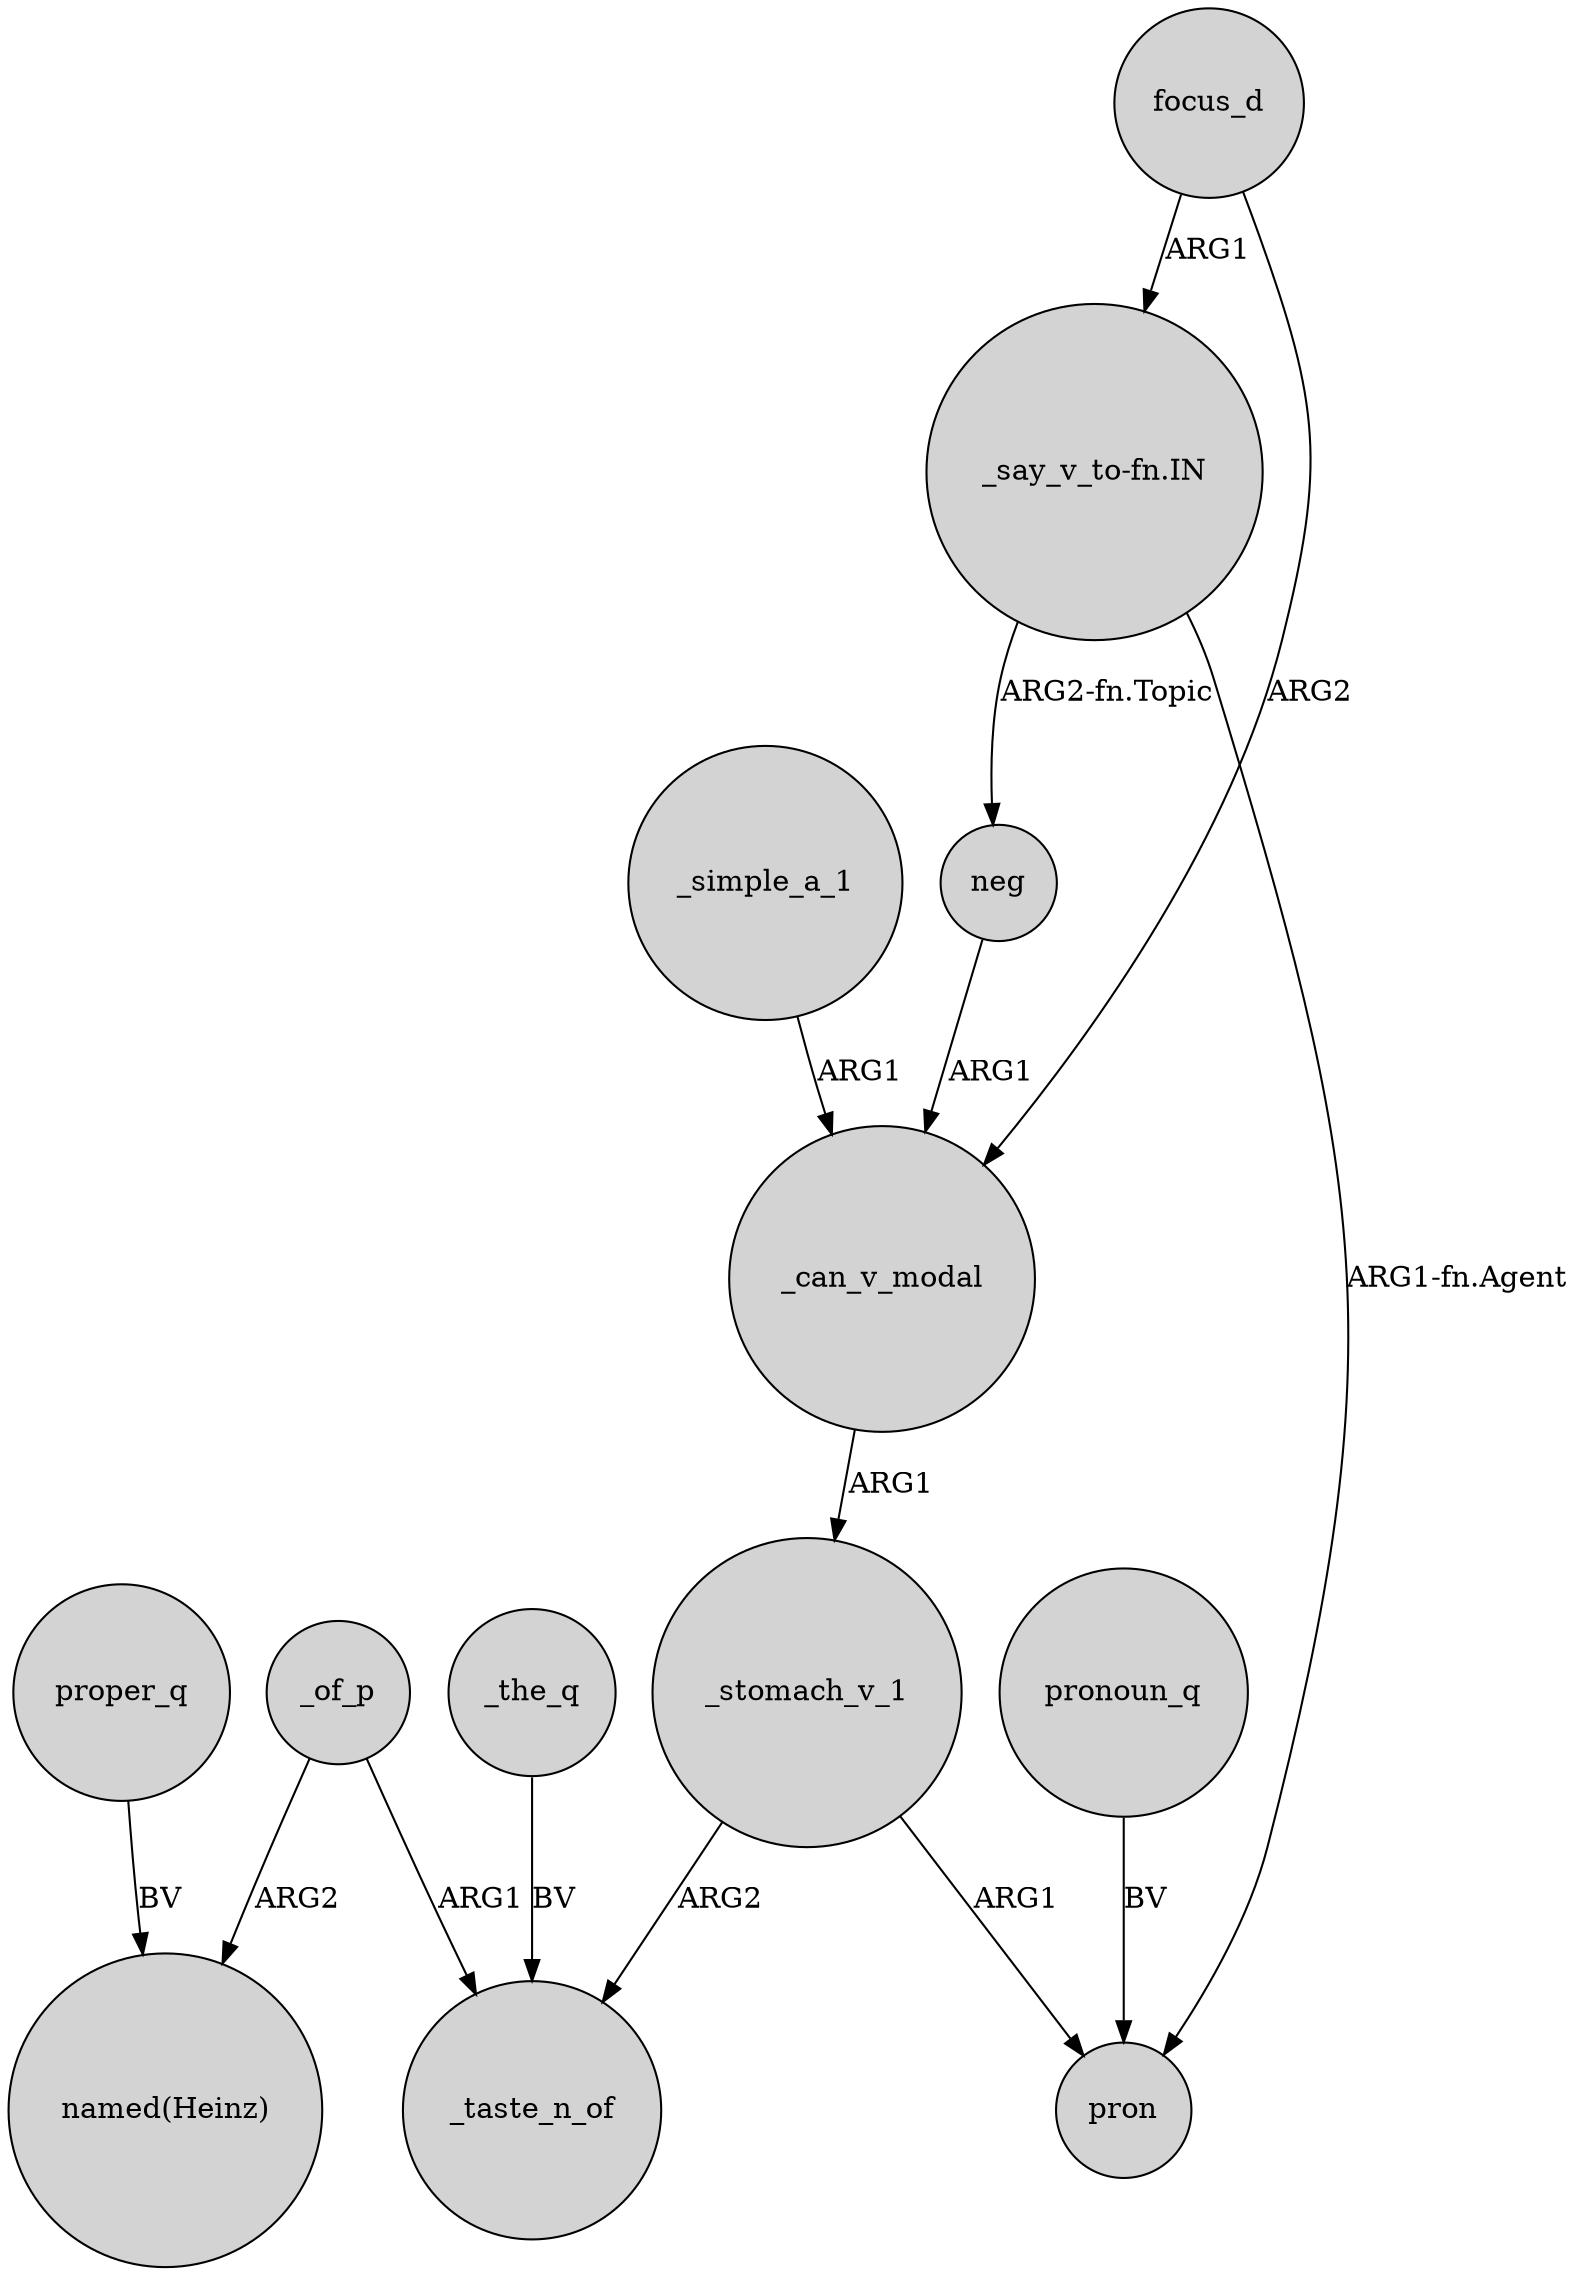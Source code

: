 digraph {
	node [shape=circle style=filled]
	_stomach_v_1 -> _taste_n_of [label=ARG2]
	"_say_v_to-fn.IN" -> neg [label="ARG2-fn.Topic"]
	_stomach_v_1 -> pron [label=ARG1]
	_of_p -> "named(Heinz)" [label=ARG2]
	_simple_a_1 -> _can_v_modal [label=ARG1]
	_can_v_modal -> _stomach_v_1 [label=ARG1]
	_of_p -> _taste_n_of [label=ARG1]
	proper_q -> "named(Heinz)" [label=BV]
	focus_d -> _can_v_modal [label=ARG2]
	_the_q -> _taste_n_of [label=BV]
	neg -> _can_v_modal [label=ARG1]
	focus_d -> "_say_v_to-fn.IN" [label=ARG1]
	"_say_v_to-fn.IN" -> pron [label="ARG1-fn.Agent"]
	pronoun_q -> pron [label=BV]
}
